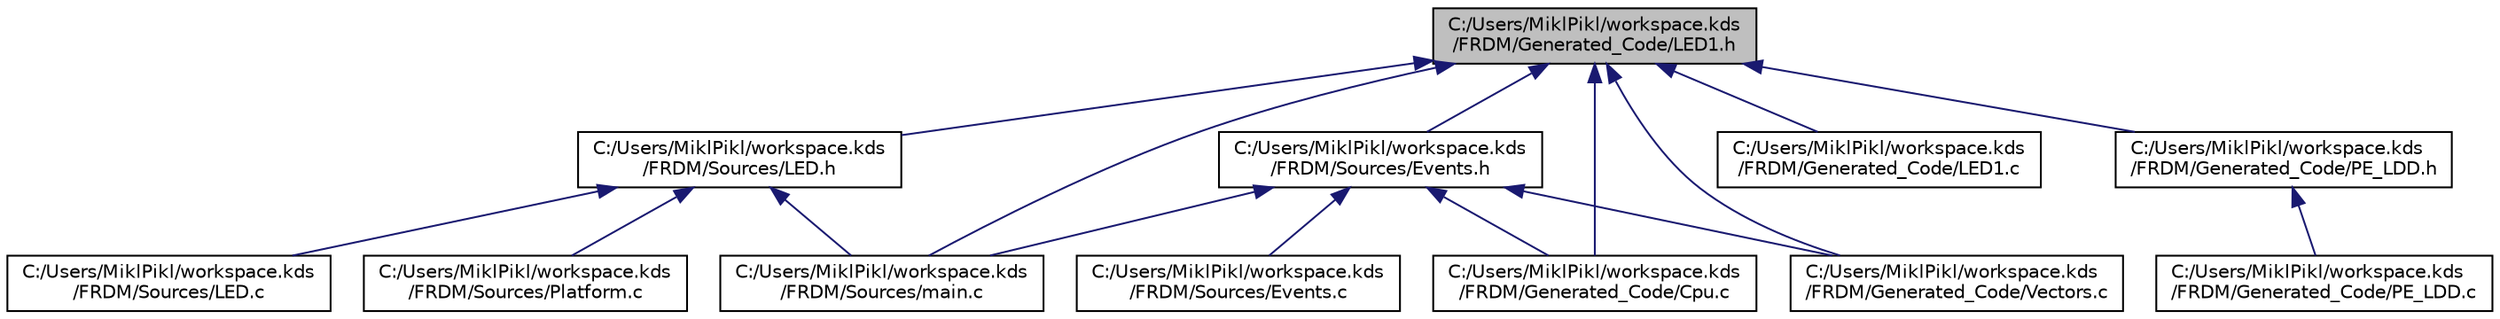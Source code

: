 digraph "C:/Users/MiklPikl/workspace.kds/FRDM/Generated_Code/LED1.h"
{
  edge [fontname="Helvetica",fontsize="10",labelfontname="Helvetica",labelfontsize="10"];
  node [fontname="Helvetica",fontsize="10",shape=record];
  Node1 [label="C:/Users/MiklPikl/workspace.kds\l/FRDM/Generated_Code/LED1.h",height=0.2,width=0.4,color="black", fillcolor="grey75", style="filled", fontcolor="black"];
  Node1 -> Node2 [dir="back",color="midnightblue",fontsize="10",style="solid",fontname="Helvetica"];
  Node2 [label="C:/Users/MiklPikl/workspace.kds\l/FRDM/Sources/Events.h",height=0.2,width=0.4,color="black", fillcolor="white", style="filled",URL="$_events_8h.html",tooltip="This is user&#39;s event module. Put your event handler code here. "];
  Node2 -> Node3 [dir="back",color="midnightblue",fontsize="10",style="solid",fontname="Helvetica"];
  Node3 [label="C:/Users/MiklPikl/workspace.kds\l/FRDM/Sources/Events.c",height=0.2,width=0.4,color="black", fillcolor="white", style="filled",URL="$_events_8c.html",tooltip="This is user&#39;s event module. Put your event handler code here. "];
  Node2 -> Node4 [dir="back",color="midnightblue",fontsize="10",style="solid",fontname="Helvetica"];
  Node4 [label="C:/Users/MiklPikl/workspace.kds\l/FRDM/Sources/main.c",height=0.2,width=0.4,color="black", fillcolor="white", style="filled",URL="$main_8c.html",tooltip="Main module. This module contains user&#39;s application code. "];
  Node2 -> Node5 [dir="back",color="midnightblue",fontsize="10",style="solid",fontname="Helvetica"];
  Node5 [label="C:/Users/MiklPikl/workspace.kds\l/FRDM/Generated_Code/Cpu.c",height=0.2,width=0.4,color="black", fillcolor="white", style="filled",URL="$_cpu_8c.html"];
  Node2 -> Node6 [dir="back",color="midnightblue",fontsize="10",style="solid",fontname="Helvetica"];
  Node6 [label="C:/Users/MiklPikl/workspace.kds\l/FRDM/Generated_Code/Vectors.c",height=0.2,width=0.4,color="black", fillcolor="white", style="filled",URL="$_vectors_8c.html"];
  Node1 -> Node7 [dir="back",color="midnightblue",fontsize="10",style="solid",fontname="Helvetica"];
  Node7 [label="C:/Users/MiklPikl/workspace.kds\l/FRDM/Sources/LED.h",height=0.2,width=0.4,color="black", fillcolor="white", style="filled",URL="$_l_e_d_8h.html"];
  Node7 -> Node8 [dir="back",color="midnightblue",fontsize="10",style="solid",fontname="Helvetica"];
  Node8 [label="C:/Users/MiklPikl/workspace.kds\l/FRDM/Sources/LED.c",height=0.2,width=0.4,color="black", fillcolor="white", style="filled",URL="$_l_e_d_8c.html"];
  Node7 -> Node4 [dir="back",color="midnightblue",fontsize="10",style="solid",fontname="Helvetica"];
  Node7 -> Node9 [dir="back",color="midnightblue",fontsize="10",style="solid",fontname="Helvetica"];
  Node9 [label="C:/Users/MiklPikl/workspace.kds\l/FRDM/Sources/Platform.c",height=0.2,width=0.4,color="black", fillcolor="white", style="filled",URL="$_platform_8c.html"];
  Node1 -> Node4 [dir="back",color="midnightblue",fontsize="10",style="solid",fontname="Helvetica"];
  Node1 -> Node5 [dir="back",color="midnightblue",fontsize="10",style="solid",fontname="Helvetica"];
  Node1 -> Node10 [dir="back",color="midnightblue",fontsize="10",style="solid",fontname="Helvetica"];
  Node10 [label="C:/Users/MiklPikl/workspace.kds\l/FRDM/Generated_Code/LED1.c",height=0.2,width=0.4,color="black", fillcolor="white", style="filled",URL="$_l_e_d1_8c.html",tooltip="This component implements a universal driver for a single LED. "];
  Node1 -> Node11 [dir="back",color="midnightblue",fontsize="10",style="solid",fontname="Helvetica"];
  Node11 [label="C:/Users/MiklPikl/workspace.kds\l/FRDM/Generated_Code/PE_LDD.h",height=0.2,width=0.4,color="black", fillcolor="white", style="filled",URL="$_p_e___l_d_d_8h.html"];
  Node11 -> Node12 [dir="back",color="midnightblue",fontsize="10",style="solid",fontname="Helvetica"];
  Node12 [label="C:/Users/MiklPikl/workspace.kds\l/FRDM/Generated_Code/PE_LDD.c",height=0.2,width=0.4,color="black", fillcolor="white", style="filled",URL="$_p_e___l_d_d_8c.html"];
  Node1 -> Node6 [dir="back",color="midnightblue",fontsize="10",style="solid",fontname="Helvetica"];
}
